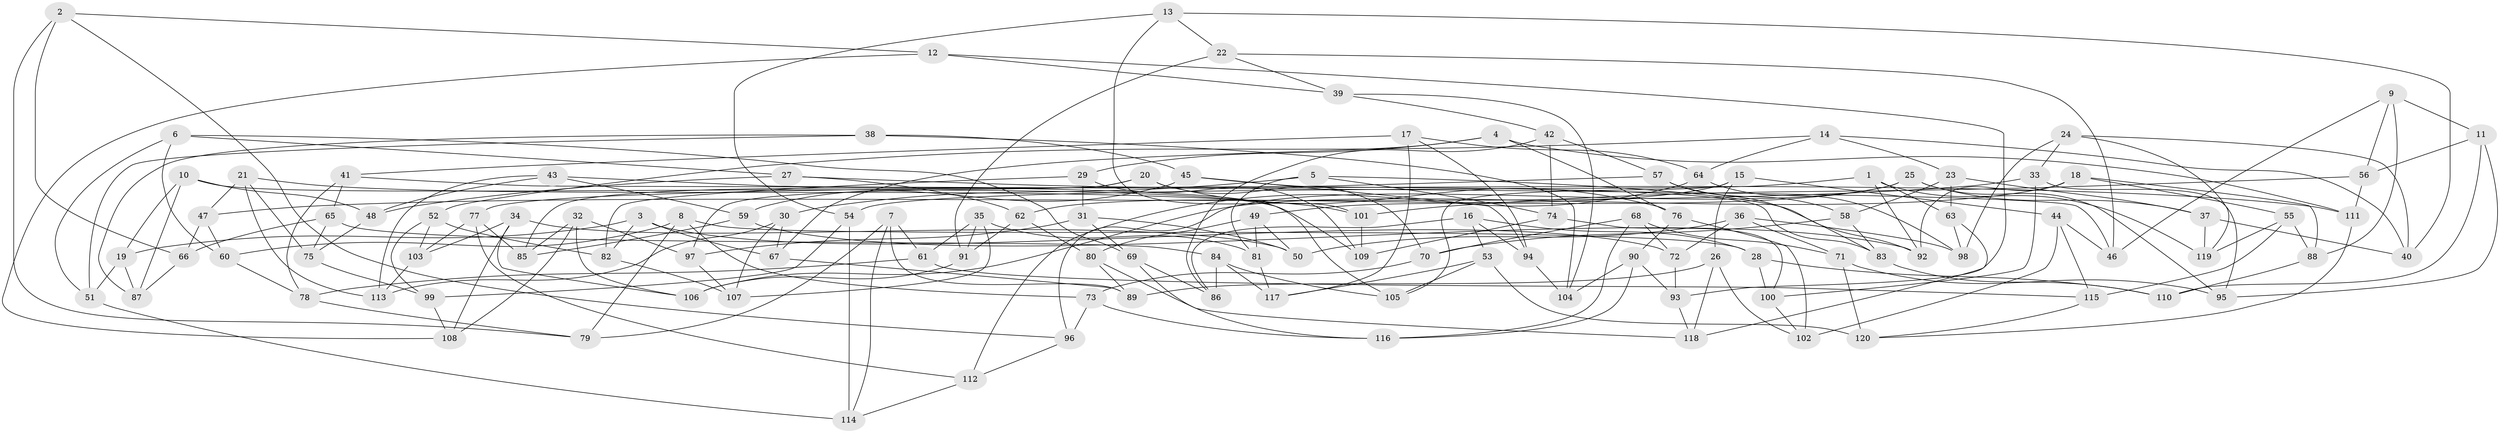 // coarse degree distribution, {4: 0.7023809523809523, 6: 0.13095238095238096, 8: 0.047619047619047616, 9: 0.011904761904761904, 10: 0.023809523809523808, 5: 0.08333333333333333}
// Generated by graph-tools (version 1.1) at 2025/20/03/04/25 18:20:51]
// undirected, 120 vertices, 240 edges
graph export_dot {
graph [start="1"]
  node [color=gray90,style=filled];
  1;
  2;
  3;
  4;
  5;
  6;
  7;
  8;
  9;
  10;
  11;
  12;
  13;
  14;
  15;
  16;
  17;
  18;
  19;
  20;
  21;
  22;
  23;
  24;
  25;
  26;
  27;
  28;
  29;
  30;
  31;
  32;
  33;
  34;
  35;
  36;
  37;
  38;
  39;
  40;
  41;
  42;
  43;
  44;
  45;
  46;
  47;
  48;
  49;
  50;
  51;
  52;
  53;
  54;
  55;
  56;
  57;
  58;
  59;
  60;
  61;
  62;
  63;
  64;
  65;
  66;
  67;
  68;
  69;
  70;
  71;
  72;
  73;
  74;
  75;
  76;
  77;
  78;
  79;
  80;
  81;
  82;
  83;
  84;
  85;
  86;
  87;
  88;
  89;
  90;
  91;
  92;
  93;
  94;
  95;
  96;
  97;
  98;
  99;
  100;
  101;
  102;
  103;
  104;
  105;
  106;
  107;
  108;
  109;
  110;
  111;
  112;
  113;
  114;
  115;
  116;
  117;
  118;
  119;
  120;
  1 -- 63;
  1 -- 119;
  1 -- 92;
  1 -- 54;
  2 -- 96;
  2 -- 66;
  2 -- 12;
  2 -- 79;
  3 -- 19;
  3 -- 72;
  3 -- 67;
  3 -- 82;
  4 -- 111;
  4 -- 76;
  4 -- 29;
  4 -- 67;
  5 -- 30;
  5 -- 92;
  5 -- 81;
  5 -- 74;
  6 -- 69;
  6 -- 60;
  6 -- 51;
  6 -- 27;
  7 -- 61;
  7 -- 89;
  7 -- 79;
  7 -- 114;
  8 -- 60;
  8 -- 73;
  8 -- 79;
  8 -- 28;
  9 -- 56;
  9 -- 11;
  9 -- 88;
  9 -- 46;
  10 -- 19;
  10 -- 109;
  10 -- 48;
  10 -- 87;
  11 -- 95;
  11 -- 110;
  11 -- 56;
  12 -- 108;
  12 -- 93;
  12 -- 39;
  13 -- 101;
  13 -- 22;
  13 -- 40;
  13 -- 54;
  14 -- 40;
  14 -- 23;
  14 -- 64;
  14 -- 52;
  15 -- 105;
  15 -- 26;
  15 -- 62;
  15 -- 44;
  16 -- 28;
  16 -- 53;
  16 -- 94;
  16 -- 86;
  17 -- 41;
  17 -- 94;
  17 -- 117;
  17 -- 64;
  18 -- 55;
  18 -- 88;
  18 -- 106;
  18 -- 92;
  19 -- 51;
  19 -- 87;
  20 -- 97;
  20 -- 76;
  20 -- 85;
  20 -- 70;
  21 -- 75;
  21 -- 113;
  21 -- 101;
  21 -- 47;
  22 -- 46;
  22 -- 91;
  22 -- 39;
  23 -- 63;
  23 -- 37;
  23 -- 58;
  24 -- 40;
  24 -- 33;
  24 -- 119;
  24 -- 98;
  25 -- 37;
  25 -- 49;
  25 -- 96;
  25 -- 95;
  26 -- 89;
  26 -- 118;
  26 -- 102;
  27 -- 111;
  27 -- 48;
  27 -- 62;
  28 -- 100;
  28 -- 110;
  29 -- 31;
  29 -- 82;
  29 -- 109;
  30 -- 113;
  30 -- 107;
  30 -- 67;
  31 -- 97;
  31 -- 50;
  31 -- 69;
  32 -- 85;
  32 -- 97;
  32 -- 108;
  32 -- 106;
  33 -- 47;
  33 -- 95;
  33 -- 100;
  34 -- 108;
  34 -- 50;
  34 -- 103;
  34 -- 106;
  35 -- 81;
  35 -- 61;
  35 -- 91;
  35 -- 107;
  36 -- 72;
  36 -- 98;
  36 -- 71;
  36 -- 50;
  37 -- 40;
  37 -- 119;
  38 -- 45;
  38 -- 51;
  38 -- 104;
  38 -- 87;
  39 -- 42;
  39 -- 104;
  41 -- 65;
  41 -- 78;
  41 -- 46;
  42 -- 86;
  42 -- 74;
  42 -- 57;
  43 -- 59;
  43 -- 48;
  43 -- 105;
  43 -- 113;
  44 -- 102;
  44 -- 46;
  44 -- 115;
  45 -- 59;
  45 -- 94;
  45 -- 83;
  47 -- 66;
  47 -- 60;
  48 -- 75;
  49 -- 80;
  49 -- 81;
  49 -- 50;
  51 -- 114;
  52 -- 82;
  52 -- 99;
  52 -- 103;
  53 -- 117;
  53 -- 105;
  53 -- 120;
  54 -- 99;
  54 -- 114;
  55 -- 115;
  55 -- 119;
  55 -- 88;
  56 -- 101;
  56 -- 111;
  57 -- 77;
  57 -- 83;
  57 -- 58;
  58 -- 83;
  58 -- 70;
  59 -- 85;
  59 -- 92;
  60 -- 78;
  61 -- 78;
  61 -- 115;
  62 -- 80;
  62 -- 91;
  63 -- 98;
  63 -- 118;
  64 -- 112;
  64 -- 98;
  65 -- 84;
  65 -- 66;
  65 -- 75;
  66 -- 87;
  67 -- 89;
  68 -- 70;
  68 -- 72;
  68 -- 71;
  68 -- 116;
  69 -- 116;
  69 -- 86;
  70 -- 73;
  71 -- 120;
  71 -- 95;
  72 -- 93;
  73 -- 96;
  73 -- 116;
  74 -- 109;
  74 -- 100;
  75 -- 99;
  76 -- 90;
  76 -- 102;
  77 -- 103;
  77 -- 112;
  77 -- 85;
  78 -- 79;
  80 -- 89;
  80 -- 118;
  81 -- 117;
  82 -- 107;
  83 -- 110;
  84 -- 105;
  84 -- 117;
  84 -- 86;
  88 -- 110;
  90 -- 116;
  90 -- 104;
  90 -- 93;
  91 -- 106;
  93 -- 118;
  94 -- 104;
  96 -- 112;
  97 -- 107;
  99 -- 108;
  100 -- 102;
  101 -- 109;
  103 -- 113;
  111 -- 120;
  112 -- 114;
  115 -- 120;
}
